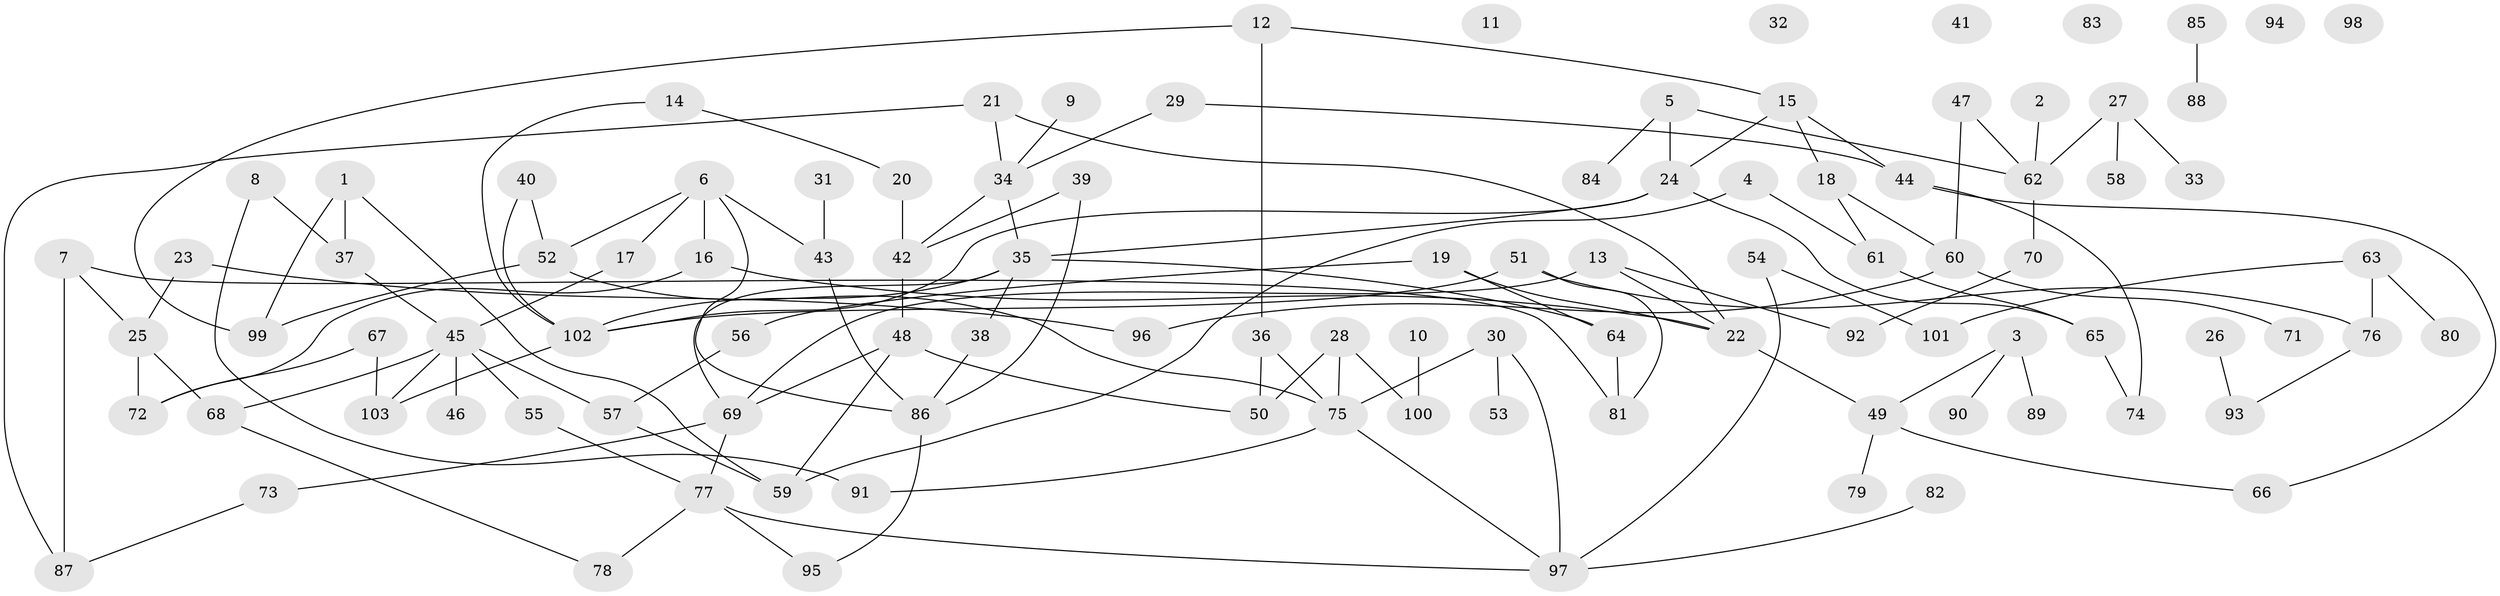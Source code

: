 // Generated by graph-tools (version 1.1) at 2025/33/03/09/25 02:33:57]
// undirected, 103 vertices, 134 edges
graph export_dot {
graph [start="1"]
  node [color=gray90,style=filled];
  1;
  2;
  3;
  4;
  5;
  6;
  7;
  8;
  9;
  10;
  11;
  12;
  13;
  14;
  15;
  16;
  17;
  18;
  19;
  20;
  21;
  22;
  23;
  24;
  25;
  26;
  27;
  28;
  29;
  30;
  31;
  32;
  33;
  34;
  35;
  36;
  37;
  38;
  39;
  40;
  41;
  42;
  43;
  44;
  45;
  46;
  47;
  48;
  49;
  50;
  51;
  52;
  53;
  54;
  55;
  56;
  57;
  58;
  59;
  60;
  61;
  62;
  63;
  64;
  65;
  66;
  67;
  68;
  69;
  70;
  71;
  72;
  73;
  74;
  75;
  76;
  77;
  78;
  79;
  80;
  81;
  82;
  83;
  84;
  85;
  86;
  87;
  88;
  89;
  90;
  91;
  92;
  93;
  94;
  95;
  96;
  97;
  98;
  99;
  100;
  101;
  102;
  103;
  1 -- 37;
  1 -- 59;
  1 -- 99;
  2 -- 62;
  3 -- 49;
  3 -- 89;
  3 -- 90;
  4 -- 59;
  4 -- 61;
  5 -- 24;
  5 -- 62;
  5 -- 84;
  6 -- 16;
  6 -- 17;
  6 -- 43;
  6 -- 52;
  6 -- 86;
  7 -- 25;
  7 -- 81;
  7 -- 87;
  8 -- 37;
  8 -- 91;
  9 -- 34;
  10 -- 100;
  12 -- 15;
  12 -- 36;
  12 -- 99;
  13 -- 22;
  13 -- 69;
  13 -- 92;
  14 -- 20;
  14 -- 102;
  15 -- 18;
  15 -- 24;
  15 -- 44;
  16 -- 22;
  16 -- 72;
  17 -- 45;
  18 -- 60;
  18 -- 61;
  19 -- 22;
  19 -- 56;
  19 -- 64;
  20 -- 42;
  21 -- 22;
  21 -- 34;
  21 -- 87;
  22 -- 49;
  23 -- 25;
  23 -- 96;
  24 -- 35;
  24 -- 65;
  24 -- 102;
  25 -- 68;
  25 -- 72;
  26 -- 93;
  27 -- 33;
  27 -- 58;
  27 -- 62;
  28 -- 50;
  28 -- 75;
  28 -- 100;
  29 -- 34;
  29 -- 44;
  30 -- 53;
  30 -- 75;
  30 -- 97;
  31 -- 43;
  34 -- 35;
  34 -- 42;
  35 -- 38;
  35 -- 64;
  35 -- 69;
  35 -- 102;
  36 -- 50;
  36 -- 75;
  37 -- 45;
  38 -- 86;
  39 -- 42;
  39 -- 86;
  40 -- 52;
  40 -- 102;
  42 -- 48;
  43 -- 86;
  44 -- 66;
  44 -- 74;
  45 -- 46;
  45 -- 55;
  45 -- 57;
  45 -- 68;
  45 -- 103;
  47 -- 60;
  47 -- 62;
  48 -- 50;
  48 -- 59;
  48 -- 69;
  49 -- 66;
  49 -- 79;
  51 -- 76;
  51 -- 81;
  51 -- 102;
  52 -- 75;
  52 -- 99;
  54 -- 97;
  54 -- 101;
  55 -- 77;
  56 -- 57;
  57 -- 59;
  60 -- 71;
  60 -- 96;
  61 -- 65;
  62 -- 70;
  63 -- 76;
  63 -- 80;
  63 -- 101;
  64 -- 81;
  65 -- 74;
  67 -- 72;
  67 -- 103;
  68 -- 78;
  69 -- 73;
  69 -- 77;
  70 -- 92;
  73 -- 87;
  75 -- 91;
  75 -- 97;
  76 -- 93;
  77 -- 78;
  77 -- 95;
  77 -- 97;
  82 -- 97;
  85 -- 88;
  86 -- 95;
  102 -- 103;
}
